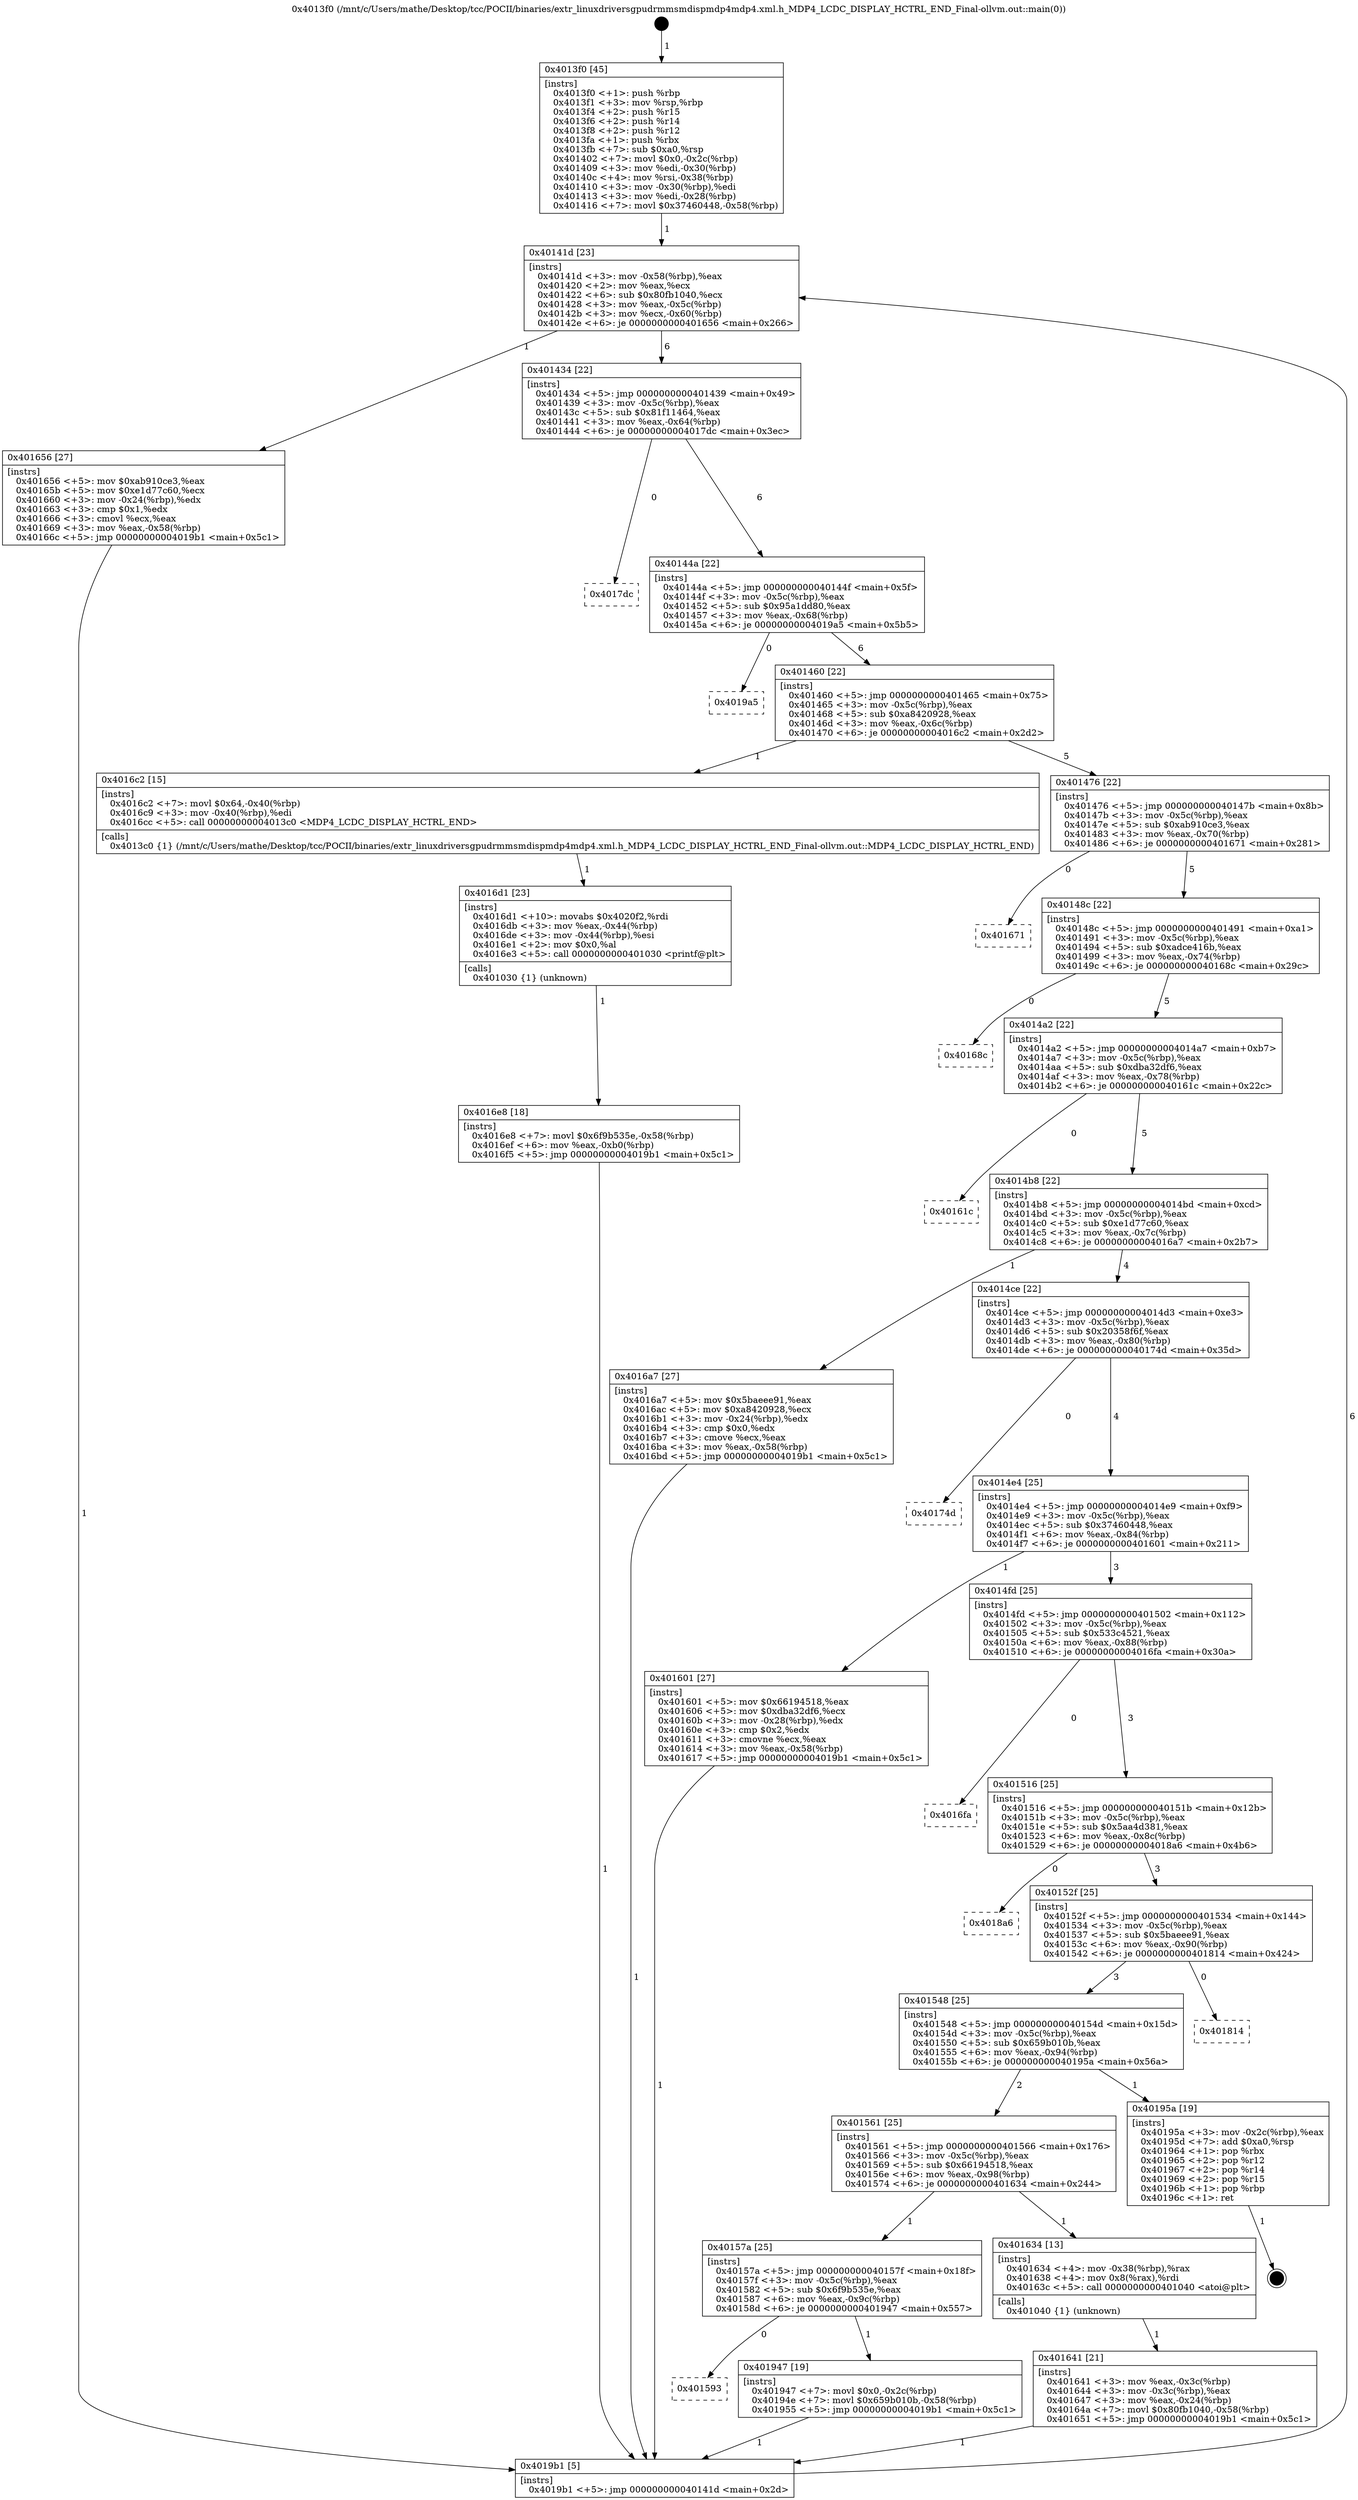 digraph "0x4013f0" {
  label = "0x4013f0 (/mnt/c/Users/mathe/Desktop/tcc/POCII/binaries/extr_linuxdriversgpudrmmsmdispmdp4mdp4.xml.h_MDP4_LCDC_DISPLAY_HCTRL_END_Final-ollvm.out::main(0))"
  labelloc = "t"
  node[shape=record]

  Entry [label="",width=0.3,height=0.3,shape=circle,fillcolor=black,style=filled]
  "0x40141d" [label="{
     0x40141d [23]\l
     | [instrs]\l
     &nbsp;&nbsp;0x40141d \<+3\>: mov -0x58(%rbp),%eax\l
     &nbsp;&nbsp;0x401420 \<+2\>: mov %eax,%ecx\l
     &nbsp;&nbsp;0x401422 \<+6\>: sub $0x80fb1040,%ecx\l
     &nbsp;&nbsp;0x401428 \<+3\>: mov %eax,-0x5c(%rbp)\l
     &nbsp;&nbsp;0x40142b \<+3\>: mov %ecx,-0x60(%rbp)\l
     &nbsp;&nbsp;0x40142e \<+6\>: je 0000000000401656 \<main+0x266\>\l
  }"]
  "0x401656" [label="{
     0x401656 [27]\l
     | [instrs]\l
     &nbsp;&nbsp;0x401656 \<+5\>: mov $0xab910ce3,%eax\l
     &nbsp;&nbsp;0x40165b \<+5\>: mov $0xe1d77c60,%ecx\l
     &nbsp;&nbsp;0x401660 \<+3\>: mov -0x24(%rbp),%edx\l
     &nbsp;&nbsp;0x401663 \<+3\>: cmp $0x1,%edx\l
     &nbsp;&nbsp;0x401666 \<+3\>: cmovl %ecx,%eax\l
     &nbsp;&nbsp;0x401669 \<+3\>: mov %eax,-0x58(%rbp)\l
     &nbsp;&nbsp;0x40166c \<+5\>: jmp 00000000004019b1 \<main+0x5c1\>\l
  }"]
  "0x401434" [label="{
     0x401434 [22]\l
     | [instrs]\l
     &nbsp;&nbsp;0x401434 \<+5\>: jmp 0000000000401439 \<main+0x49\>\l
     &nbsp;&nbsp;0x401439 \<+3\>: mov -0x5c(%rbp),%eax\l
     &nbsp;&nbsp;0x40143c \<+5\>: sub $0x81f11464,%eax\l
     &nbsp;&nbsp;0x401441 \<+3\>: mov %eax,-0x64(%rbp)\l
     &nbsp;&nbsp;0x401444 \<+6\>: je 00000000004017dc \<main+0x3ec\>\l
  }"]
  Exit [label="",width=0.3,height=0.3,shape=circle,fillcolor=black,style=filled,peripheries=2]
  "0x4017dc" [label="{
     0x4017dc\l
  }", style=dashed]
  "0x40144a" [label="{
     0x40144a [22]\l
     | [instrs]\l
     &nbsp;&nbsp;0x40144a \<+5\>: jmp 000000000040144f \<main+0x5f\>\l
     &nbsp;&nbsp;0x40144f \<+3\>: mov -0x5c(%rbp),%eax\l
     &nbsp;&nbsp;0x401452 \<+5\>: sub $0x95a1dd80,%eax\l
     &nbsp;&nbsp;0x401457 \<+3\>: mov %eax,-0x68(%rbp)\l
     &nbsp;&nbsp;0x40145a \<+6\>: je 00000000004019a5 \<main+0x5b5\>\l
  }"]
  "0x401593" [label="{
     0x401593\l
  }", style=dashed]
  "0x4019a5" [label="{
     0x4019a5\l
  }", style=dashed]
  "0x401460" [label="{
     0x401460 [22]\l
     | [instrs]\l
     &nbsp;&nbsp;0x401460 \<+5\>: jmp 0000000000401465 \<main+0x75\>\l
     &nbsp;&nbsp;0x401465 \<+3\>: mov -0x5c(%rbp),%eax\l
     &nbsp;&nbsp;0x401468 \<+5\>: sub $0xa8420928,%eax\l
     &nbsp;&nbsp;0x40146d \<+3\>: mov %eax,-0x6c(%rbp)\l
     &nbsp;&nbsp;0x401470 \<+6\>: je 00000000004016c2 \<main+0x2d2\>\l
  }"]
  "0x401947" [label="{
     0x401947 [19]\l
     | [instrs]\l
     &nbsp;&nbsp;0x401947 \<+7\>: movl $0x0,-0x2c(%rbp)\l
     &nbsp;&nbsp;0x40194e \<+7\>: movl $0x659b010b,-0x58(%rbp)\l
     &nbsp;&nbsp;0x401955 \<+5\>: jmp 00000000004019b1 \<main+0x5c1\>\l
  }"]
  "0x4016c2" [label="{
     0x4016c2 [15]\l
     | [instrs]\l
     &nbsp;&nbsp;0x4016c2 \<+7\>: movl $0x64,-0x40(%rbp)\l
     &nbsp;&nbsp;0x4016c9 \<+3\>: mov -0x40(%rbp),%edi\l
     &nbsp;&nbsp;0x4016cc \<+5\>: call 00000000004013c0 \<MDP4_LCDC_DISPLAY_HCTRL_END\>\l
     | [calls]\l
     &nbsp;&nbsp;0x4013c0 \{1\} (/mnt/c/Users/mathe/Desktop/tcc/POCII/binaries/extr_linuxdriversgpudrmmsmdispmdp4mdp4.xml.h_MDP4_LCDC_DISPLAY_HCTRL_END_Final-ollvm.out::MDP4_LCDC_DISPLAY_HCTRL_END)\l
  }"]
  "0x401476" [label="{
     0x401476 [22]\l
     | [instrs]\l
     &nbsp;&nbsp;0x401476 \<+5\>: jmp 000000000040147b \<main+0x8b\>\l
     &nbsp;&nbsp;0x40147b \<+3\>: mov -0x5c(%rbp),%eax\l
     &nbsp;&nbsp;0x40147e \<+5\>: sub $0xab910ce3,%eax\l
     &nbsp;&nbsp;0x401483 \<+3\>: mov %eax,-0x70(%rbp)\l
     &nbsp;&nbsp;0x401486 \<+6\>: je 0000000000401671 \<main+0x281\>\l
  }"]
  "0x4016e8" [label="{
     0x4016e8 [18]\l
     | [instrs]\l
     &nbsp;&nbsp;0x4016e8 \<+7\>: movl $0x6f9b535e,-0x58(%rbp)\l
     &nbsp;&nbsp;0x4016ef \<+6\>: mov %eax,-0xb0(%rbp)\l
     &nbsp;&nbsp;0x4016f5 \<+5\>: jmp 00000000004019b1 \<main+0x5c1\>\l
  }"]
  "0x401671" [label="{
     0x401671\l
  }", style=dashed]
  "0x40148c" [label="{
     0x40148c [22]\l
     | [instrs]\l
     &nbsp;&nbsp;0x40148c \<+5\>: jmp 0000000000401491 \<main+0xa1\>\l
     &nbsp;&nbsp;0x401491 \<+3\>: mov -0x5c(%rbp),%eax\l
     &nbsp;&nbsp;0x401494 \<+5\>: sub $0xadce416b,%eax\l
     &nbsp;&nbsp;0x401499 \<+3\>: mov %eax,-0x74(%rbp)\l
     &nbsp;&nbsp;0x40149c \<+6\>: je 000000000040168c \<main+0x29c\>\l
  }"]
  "0x4016d1" [label="{
     0x4016d1 [23]\l
     | [instrs]\l
     &nbsp;&nbsp;0x4016d1 \<+10\>: movabs $0x4020f2,%rdi\l
     &nbsp;&nbsp;0x4016db \<+3\>: mov %eax,-0x44(%rbp)\l
     &nbsp;&nbsp;0x4016de \<+3\>: mov -0x44(%rbp),%esi\l
     &nbsp;&nbsp;0x4016e1 \<+2\>: mov $0x0,%al\l
     &nbsp;&nbsp;0x4016e3 \<+5\>: call 0000000000401030 \<printf@plt\>\l
     | [calls]\l
     &nbsp;&nbsp;0x401030 \{1\} (unknown)\l
  }"]
  "0x40168c" [label="{
     0x40168c\l
  }", style=dashed]
  "0x4014a2" [label="{
     0x4014a2 [22]\l
     | [instrs]\l
     &nbsp;&nbsp;0x4014a2 \<+5\>: jmp 00000000004014a7 \<main+0xb7\>\l
     &nbsp;&nbsp;0x4014a7 \<+3\>: mov -0x5c(%rbp),%eax\l
     &nbsp;&nbsp;0x4014aa \<+5\>: sub $0xdba32df6,%eax\l
     &nbsp;&nbsp;0x4014af \<+3\>: mov %eax,-0x78(%rbp)\l
     &nbsp;&nbsp;0x4014b2 \<+6\>: je 000000000040161c \<main+0x22c\>\l
  }"]
  "0x401641" [label="{
     0x401641 [21]\l
     | [instrs]\l
     &nbsp;&nbsp;0x401641 \<+3\>: mov %eax,-0x3c(%rbp)\l
     &nbsp;&nbsp;0x401644 \<+3\>: mov -0x3c(%rbp),%eax\l
     &nbsp;&nbsp;0x401647 \<+3\>: mov %eax,-0x24(%rbp)\l
     &nbsp;&nbsp;0x40164a \<+7\>: movl $0x80fb1040,-0x58(%rbp)\l
     &nbsp;&nbsp;0x401651 \<+5\>: jmp 00000000004019b1 \<main+0x5c1\>\l
  }"]
  "0x40161c" [label="{
     0x40161c\l
  }", style=dashed]
  "0x4014b8" [label="{
     0x4014b8 [22]\l
     | [instrs]\l
     &nbsp;&nbsp;0x4014b8 \<+5\>: jmp 00000000004014bd \<main+0xcd\>\l
     &nbsp;&nbsp;0x4014bd \<+3\>: mov -0x5c(%rbp),%eax\l
     &nbsp;&nbsp;0x4014c0 \<+5\>: sub $0xe1d77c60,%eax\l
     &nbsp;&nbsp;0x4014c5 \<+3\>: mov %eax,-0x7c(%rbp)\l
     &nbsp;&nbsp;0x4014c8 \<+6\>: je 00000000004016a7 \<main+0x2b7\>\l
  }"]
  "0x40157a" [label="{
     0x40157a [25]\l
     | [instrs]\l
     &nbsp;&nbsp;0x40157a \<+5\>: jmp 000000000040157f \<main+0x18f\>\l
     &nbsp;&nbsp;0x40157f \<+3\>: mov -0x5c(%rbp),%eax\l
     &nbsp;&nbsp;0x401582 \<+5\>: sub $0x6f9b535e,%eax\l
     &nbsp;&nbsp;0x401587 \<+6\>: mov %eax,-0x9c(%rbp)\l
     &nbsp;&nbsp;0x40158d \<+6\>: je 0000000000401947 \<main+0x557\>\l
  }"]
  "0x4016a7" [label="{
     0x4016a7 [27]\l
     | [instrs]\l
     &nbsp;&nbsp;0x4016a7 \<+5\>: mov $0x5baeee91,%eax\l
     &nbsp;&nbsp;0x4016ac \<+5\>: mov $0xa8420928,%ecx\l
     &nbsp;&nbsp;0x4016b1 \<+3\>: mov -0x24(%rbp),%edx\l
     &nbsp;&nbsp;0x4016b4 \<+3\>: cmp $0x0,%edx\l
     &nbsp;&nbsp;0x4016b7 \<+3\>: cmove %ecx,%eax\l
     &nbsp;&nbsp;0x4016ba \<+3\>: mov %eax,-0x58(%rbp)\l
     &nbsp;&nbsp;0x4016bd \<+5\>: jmp 00000000004019b1 \<main+0x5c1\>\l
  }"]
  "0x4014ce" [label="{
     0x4014ce [22]\l
     | [instrs]\l
     &nbsp;&nbsp;0x4014ce \<+5\>: jmp 00000000004014d3 \<main+0xe3\>\l
     &nbsp;&nbsp;0x4014d3 \<+3\>: mov -0x5c(%rbp),%eax\l
     &nbsp;&nbsp;0x4014d6 \<+5\>: sub $0x20358f6f,%eax\l
     &nbsp;&nbsp;0x4014db \<+3\>: mov %eax,-0x80(%rbp)\l
     &nbsp;&nbsp;0x4014de \<+6\>: je 000000000040174d \<main+0x35d\>\l
  }"]
  "0x401634" [label="{
     0x401634 [13]\l
     | [instrs]\l
     &nbsp;&nbsp;0x401634 \<+4\>: mov -0x38(%rbp),%rax\l
     &nbsp;&nbsp;0x401638 \<+4\>: mov 0x8(%rax),%rdi\l
     &nbsp;&nbsp;0x40163c \<+5\>: call 0000000000401040 \<atoi@plt\>\l
     | [calls]\l
     &nbsp;&nbsp;0x401040 \{1\} (unknown)\l
  }"]
  "0x40174d" [label="{
     0x40174d\l
  }", style=dashed]
  "0x4014e4" [label="{
     0x4014e4 [25]\l
     | [instrs]\l
     &nbsp;&nbsp;0x4014e4 \<+5\>: jmp 00000000004014e9 \<main+0xf9\>\l
     &nbsp;&nbsp;0x4014e9 \<+3\>: mov -0x5c(%rbp),%eax\l
     &nbsp;&nbsp;0x4014ec \<+5\>: sub $0x37460448,%eax\l
     &nbsp;&nbsp;0x4014f1 \<+6\>: mov %eax,-0x84(%rbp)\l
     &nbsp;&nbsp;0x4014f7 \<+6\>: je 0000000000401601 \<main+0x211\>\l
  }"]
  "0x401561" [label="{
     0x401561 [25]\l
     | [instrs]\l
     &nbsp;&nbsp;0x401561 \<+5\>: jmp 0000000000401566 \<main+0x176\>\l
     &nbsp;&nbsp;0x401566 \<+3\>: mov -0x5c(%rbp),%eax\l
     &nbsp;&nbsp;0x401569 \<+5\>: sub $0x66194518,%eax\l
     &nbsp;&nbsp;0x40156e \<+6\>: mov %eax,-0x98(%rbp)\l
     &nbsp;&nbsp;0x401574 \<+6\>: je 0000000000401634 \<main+0x244\>\l
  }"]
  "0x401601" [label="{
     0x401601 [27]\l
     | [instrs]\l
     &nbsp;&nbsp;0x401601 \<+5\>: mov $0x66194518,%eax\l
     &nbsp;&nbsp;0x401606 \<+5\>: mov $0xdba32df6,%ecx\l
     &nbsp;&nbsp;0x40160b \<+3\>: mov -0x28(%rbp),%edx\l
     &nbsp;&nbsp;0x40160e \<+3\>: cmp $0x2,%edx\l
     &nbsp;&nbsp;0x401611 \<+3\>: cmovne %ecx,%eax\l
     &nbsp;&nbsp;0x401614 \<+3\>: mov %eax,-0x58(%rbp)\l
     &nbsp;&nbsp;0x401617 \<+5\>: jmp 00000000004019b1 \<main+0x5c1\>\l
  }"]
  "0x4014fd" [label="{
     0x4014fd [25]\l
     | [instrs]\l
     &nbsp;&nbsp;0x4014fd \<+5\>: jmp 0000000000401502 \<main+0x112\>\l
     &nbsp;&nbsp;0x401502 \<+3\>: mov -0x5c(%rbp),%eax\l
     &nbsp;&nbsp;0x401505 \<+5\>: sub $0x533c4521,%eax\l
     &nbsp;&nbsp;0x40150a \<+6\>: mov %eax,-0x88(%rbp)\l
     &nbsp;&nbsp;0x401510 \<+6\>: je 00000000004016fa \<main+0x30a\>\l
  }"]
  "0x4019b1" [label="{
     0x4019b1 [5]\l
     | [instrs]\l
     &nbsp;&nbsp;0x4019b1 \<+5\>: jmp 000000000040141d \<main+0x2d\>\l
  }"]
  "0x4013f0" [label="{
     0x4013f0 [45]\l
     | [instrs]\l
     &nbsp;&nbsp;0x4013f0 \<+1\>: push %rbp\l
     &nbsp;&nbsp;0x4013f1 \<+3\>: mov %rsp,%rbp\l
     &nbsp;&nbsp;0x4013f4 \<+2\>: push %r15\l
     &nbsp;&nbsp;0x4013f6 \<+2\>: push %r14\l
     &nbsp;&nbsp;0x4013f8 \<+2\>: push %r12\l
     &nbsp;&nbsp;0x4013fa \<+1\>: push %rbx\l
     &nbsp;&nbsp;0x4013fb \<+7\>: sub $0xa0,%rsp\l
     &nbsp;&nbsp;0x401402 \<+7\>: movl $0x0,-0x2c(%rbp)\l
     &nbsp;&nbsp;0x401409 \<+3\>: mov %edi,-0x30(%rbp)\l
     &nbsp;&nbsp;0x40140c \<+4\>: mov %rsi,-0x38(%rbp)\l
     &nbsp;&nbsp;0x401410 \<+3\>: mov -0x30(%rbp),%edi\l
     &nbsp;&nbsp;0x401413 \<+3\>: mov %edi,-0x28(%rbp)\l
     &nbsp;&nbsp;0x401416 \<+7\>: movl $0x37460448,-0x58(%rbp)\l
  }"]
  "0x40195a" [label="{
     0x40195a [19]\l
     | [instrs]\l
     &nbsp;&nbsp;0x40195a \<+3\>: mov -0x2c(%rbp),%eax\l
     &nbsp;&nbsp;0x40195d \<+7\>: add $0xa0,%rsp\l
     &nbsp;&nbsp;0x401964 \<+1\>: pop %rbx\l
     &nbsp;&nbsp;0x401965 \<+2\>: pop %r12\l
     &nbsp;&nbsp;0x401967 \<+2\>: pop %r14\l
     &nbsp;&nbsp;0x401969 \<+2\>: pop %r15\l
     &nbsp;&nbsp;0x40196b \<+1\>: pop %rbp\l
     &nbsp;&nbsp;0x40196c \<+1\>: ret\l
  }"]
  "0x4016fa" [label="{
     0x4016fa\l
  }", style=dashed]
  "0x401516" [label="{
     0x401516 [25]\l
     | [instrs]\l
     &nbsp;&nbsp;0x401516 \<+5\>: jmp 000000000040151b \<main+0x12b\>\l
     &nbsp;&nbsp;0x40151b \<+3\>: mov -0x5c(%rbp),%eax\l
     &nbsp;&nbsp;0x40151e \<+5\>: sub $0x5aa4d381,%eax\l
     &nbsp;&nbsp;0x401523 \<+6\>: mov %eax,-0x8c(%rbp)\l
     &nbsp;&nbsp;0x401529 \<+6\>: je 00000000004018a6 \<main+0x4b6\>\l
  }"]
  "0x401548" [label="{
     0x401548 [25]\l
     | [instrs]\l
     &nbsp;&nbsp;0x401548 \<+5\>: jmp 000000000040154d \<main+0x15d\>\l
     &nbsp;&nbsp;0x40154d \<+3\>: mov -0x5c(%rbp),%eax\l
     &nbsp;&nbsp;0x401550 \<+5\>: sub $0x659b010b,%eax\l
     &nbsp;&nbsp;0x401555 \<+6\>: mov %eax,-0x94(%rbp)\l
     &nbsp;&nbsp;0x40155b \<+6\>: je 000000000040195a \<main+0x56a\>\l
  }"]
  "0x4018a6" [label="{
     0x4018a6\l
  }", style=dashed]
  "0x40152f" [label="{
     0x40152f [25]\l
     | [instrs]\l
     &nbsp;&nbsp;0x40152f \<+5\>: jmp 0000000000401534 \<main+0x144\>\l
     &nbsp;&nbsp;0x401534 \<+3\>: mov -0x5c(%rbp),%eax\l
     &nbsp;&nbsp;0x401537 \<+5\>: sub $0x5baeee91,%eax\l
     &nbsp;&nbsp;0x40153c \<+6\>: mov %eax,-0x90(%rbp)\l
     &nbsp;&nbsp;0x401542 \<+6\>: je 0000000000401814 \<main+0x424\>\l
  }"]
  "0x401814" [label="{
     0x401814\l
  }", style=dashed]
  Entry -> "0x4013f0" [label=" 1"]
  "0x40141d" -> "0x401656" [label=" 1"]
  "0x40141d" -> "0x401434" [label=" 6"]
  "0x40195a" -> Exit [label=" 1"]
  "0x401434" -> "0x4017dc" [label=" 0"]
  "0x401434" -> "0x40144a" [label=" 6"]
  "0x401947" -> "0x4019b1" [label=" 1"]
  "0x40144a" -> "0x4019a5" [label=" 0"]
  "0x40144a" -> "0x401460" [label=" 6"]
  "0x40157a" -> "0x401593" [label=" 0"]
  "0x401460" -> "0x4016c2" [label=" 1"]
  "0x401460" -> "0x401476" [label=" 5"]
  "0x40157a" -> "0x401947" [label=" 1"]
  "0x401476" -> "0x401671" [label=" 0"]
  "0x401476" -> "0x40148c" [label=" 5"]
  "0x4016e8" -> "0x4019b1" [label=" 1"]
  "0x40148c" -> "0x40168c" [label=" 0"]
  "0x40148c" -> "0x4014a2" [label=" 5"]
  "0x4016d1" -> "0x4016e8" [label=" 1"]
  "0x4014a2" -> "0x40161c" [label=" 0"]
  "0x4014a2" -> "0x4014b8" [label=" 5"]
  "0x4016c2" -> "0x4016d1" [label=" 1"]
  "0x4014b8" -> "0x4016a7" [label=" 1"]
  "0x4014b8" -> "0x4014ce" [label=" 4"]
  "0x4016a7" -> "0x4019b1" [label=" 1"]
  "0x4014ce" -> "0x40174d" [label=" 0"]
  "0x4014ce" -> "0x4014e4" [label=" 4"]
  "0x401656" -> "0x4019b1" [label=" 1"]
  "0x4014e4" -> "0x401601" [label=" 1"]
  "0x4014e4" -> "0x4014fd" [label=" 3"]
  "0x401601" -> "0x4019b1" [label=" 1"]
  "0x4013f0" -> "0x40141d" [label=" 1"]
  "0x4019b1" -> "0x40141d" [label=" 6"]
  "0x401634" -> "0x401641" [label=" 1"]
  "0x4014fd" -> "0x4016fa" [label=" 0"]
  "0x4014fd" -> "0x401516" [label=" 3"]
  "0x401561" -> "0x40157a" [label=" 1"]
  "0x401516" -> "0x4018a6" [label=" 0"]
  "0x401516" -> "0x40152f" [label=" 3"]
  "0x401641" -> "0x4019b1" [label=" 1"]
  "0x40152f" -> "0x401814" [label=" 0"]
  "0x40152f" -> "0x401548" [label=" 3"]
  "0x401561" -> "0x401634" [label=" 1"]
  "0x401548" -> "0x40195a" [label=" 1"]
  "0x401548" -> "0x401561" [label=" 2"]
}
